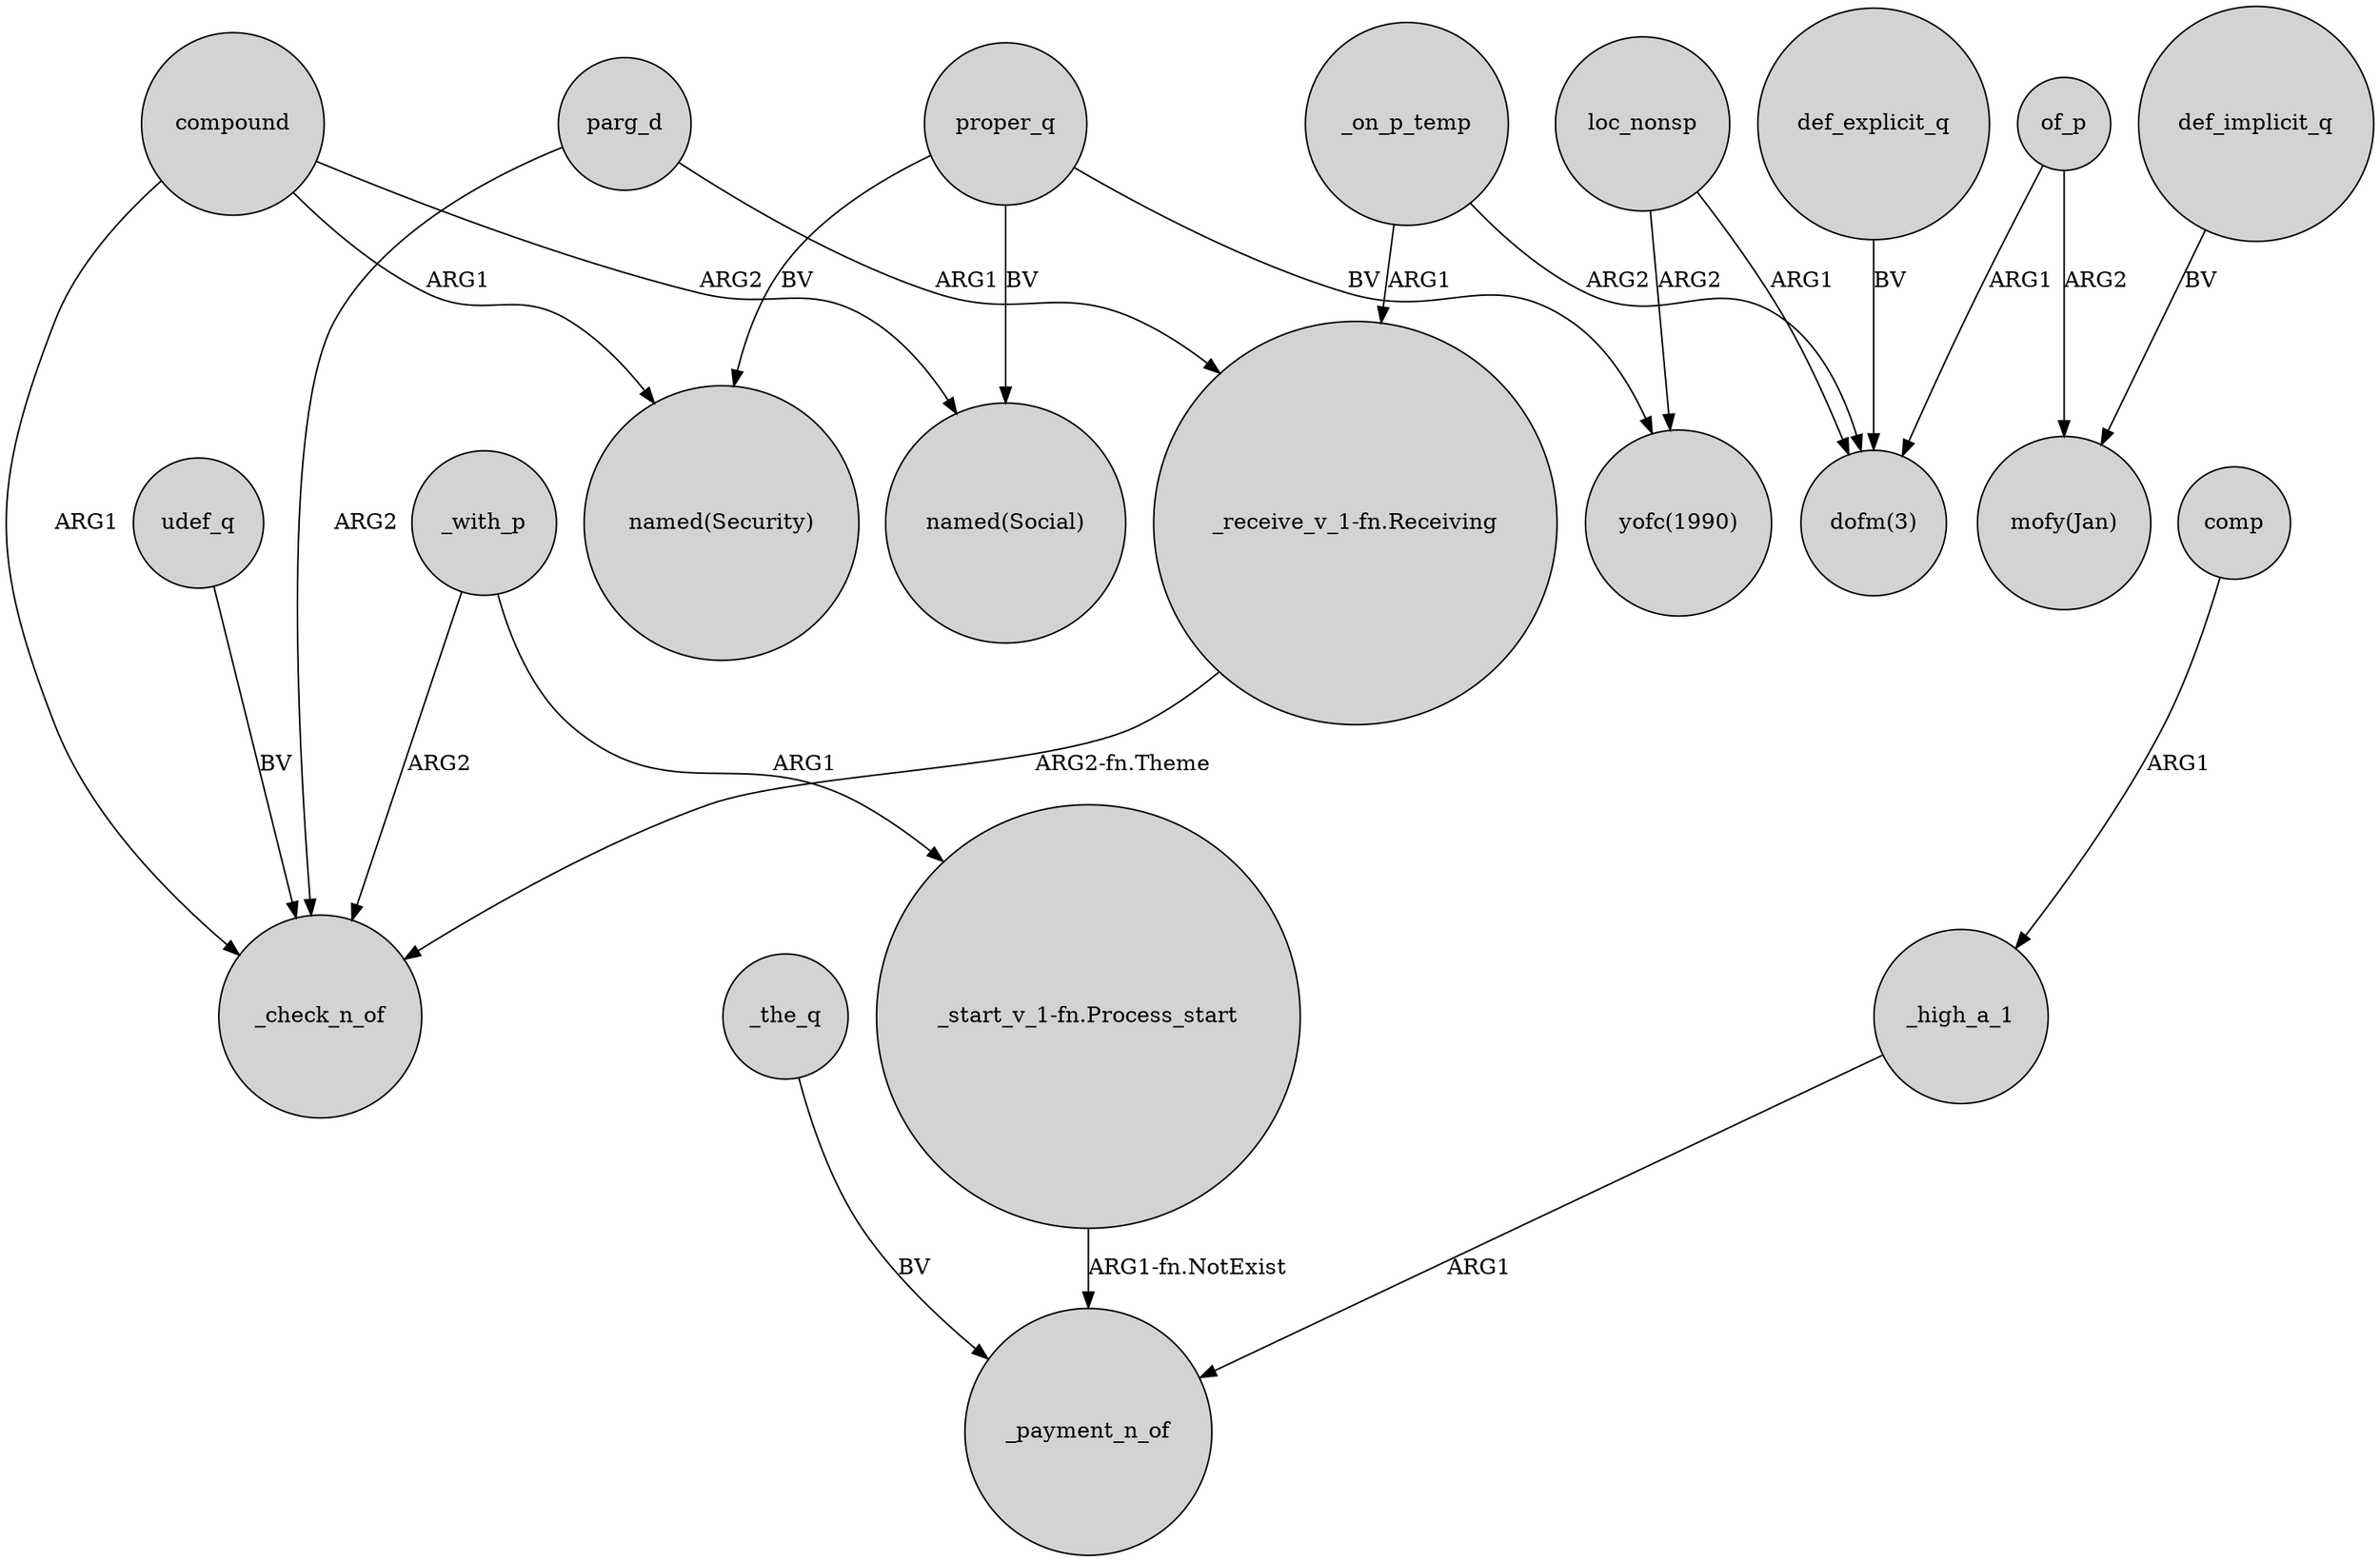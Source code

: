 digraph {
	node [shape=circle style=filled]
	udef_q -> _check_n_of [label=BV]
	compound -> "named(Security)" [label=ARG1]
	loc_nonsp -> "dofm(3)" [label=ARG1]
	proper_q -> "named(Social)" [label=BV]
	parg_d -> "_receive_v_1-fn.Receiving" [label=ARG1]
	_the_q -> _payment_n_of [label=BV]
	comp -> _high_a_1 [label=ARG1]
	_with_p -> "_start_v_1-fn.Process_start" [label=ARG1]
	proper_q -> "yofc(1990)" [label=BV]
	_on_p_temp -> "dofm(3)" [label=ARG2]
	compound -> "named(Social)" [label=ARG2]
	loc_nonsp -> "yofc(1990)" [label=ARG2]
	def_implicit_q -> "mofy(Jan)" [label=BV]
	parg_d -> _check_n_of [label=ARG2]
	_with_p -> _check_n_of [label=ARG2]
	_high_a_1 -> _payment_n_of [label=ARG1]
	"_start_v_1-fn.Process_start" -> _payment_n_of [label="ARG1-fn.NotExist"]
	of_p -> "dofm(3)" [label=ARG1]
	_on_p_temp -> "_receive_v_1-fn.Receiving" [label=ARG1]
	"_receive_v_1-fn.Receiving" -> _check_n_of [label="ARG2-fn.Theme"]
	proper_q -> "named(Security)" [label=BV]
	compound -> _check_n_of [label=ARG1]
	of_p -> "mofy(Jan)" [label=ARG2]
	def_explicit_q -> "dofm(3)" [label=BV]
}
